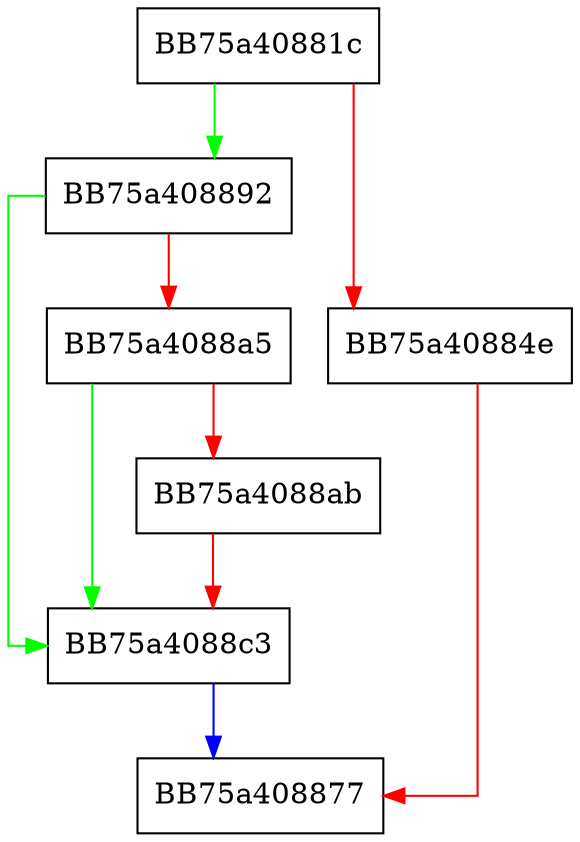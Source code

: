 digraph CopyData {
  node [shape="box"];
  graph [splines=ortho];
  BB75a40881c -> BB75a408892 [color="green"];
  BB75a40881c -> BB75a40884e [color="red"];
  BB75a40884e -> BB75a408877 [color="red"];
  BB75a408892 -> BB75a4088c3 [color="green"];
  BB75a408892 -> BB75a4088a5 [color="red"];
  BB75a4088a5 -> BB75a4088c3 [color="green"];
  BB75a4088a5 -> BB75a4088ab [color="red"];
  BB75a4088ab -> BB75a4088c3 [color="red"];
  BB75a4088c3 -> BB75a408877 [color="blue"];
}